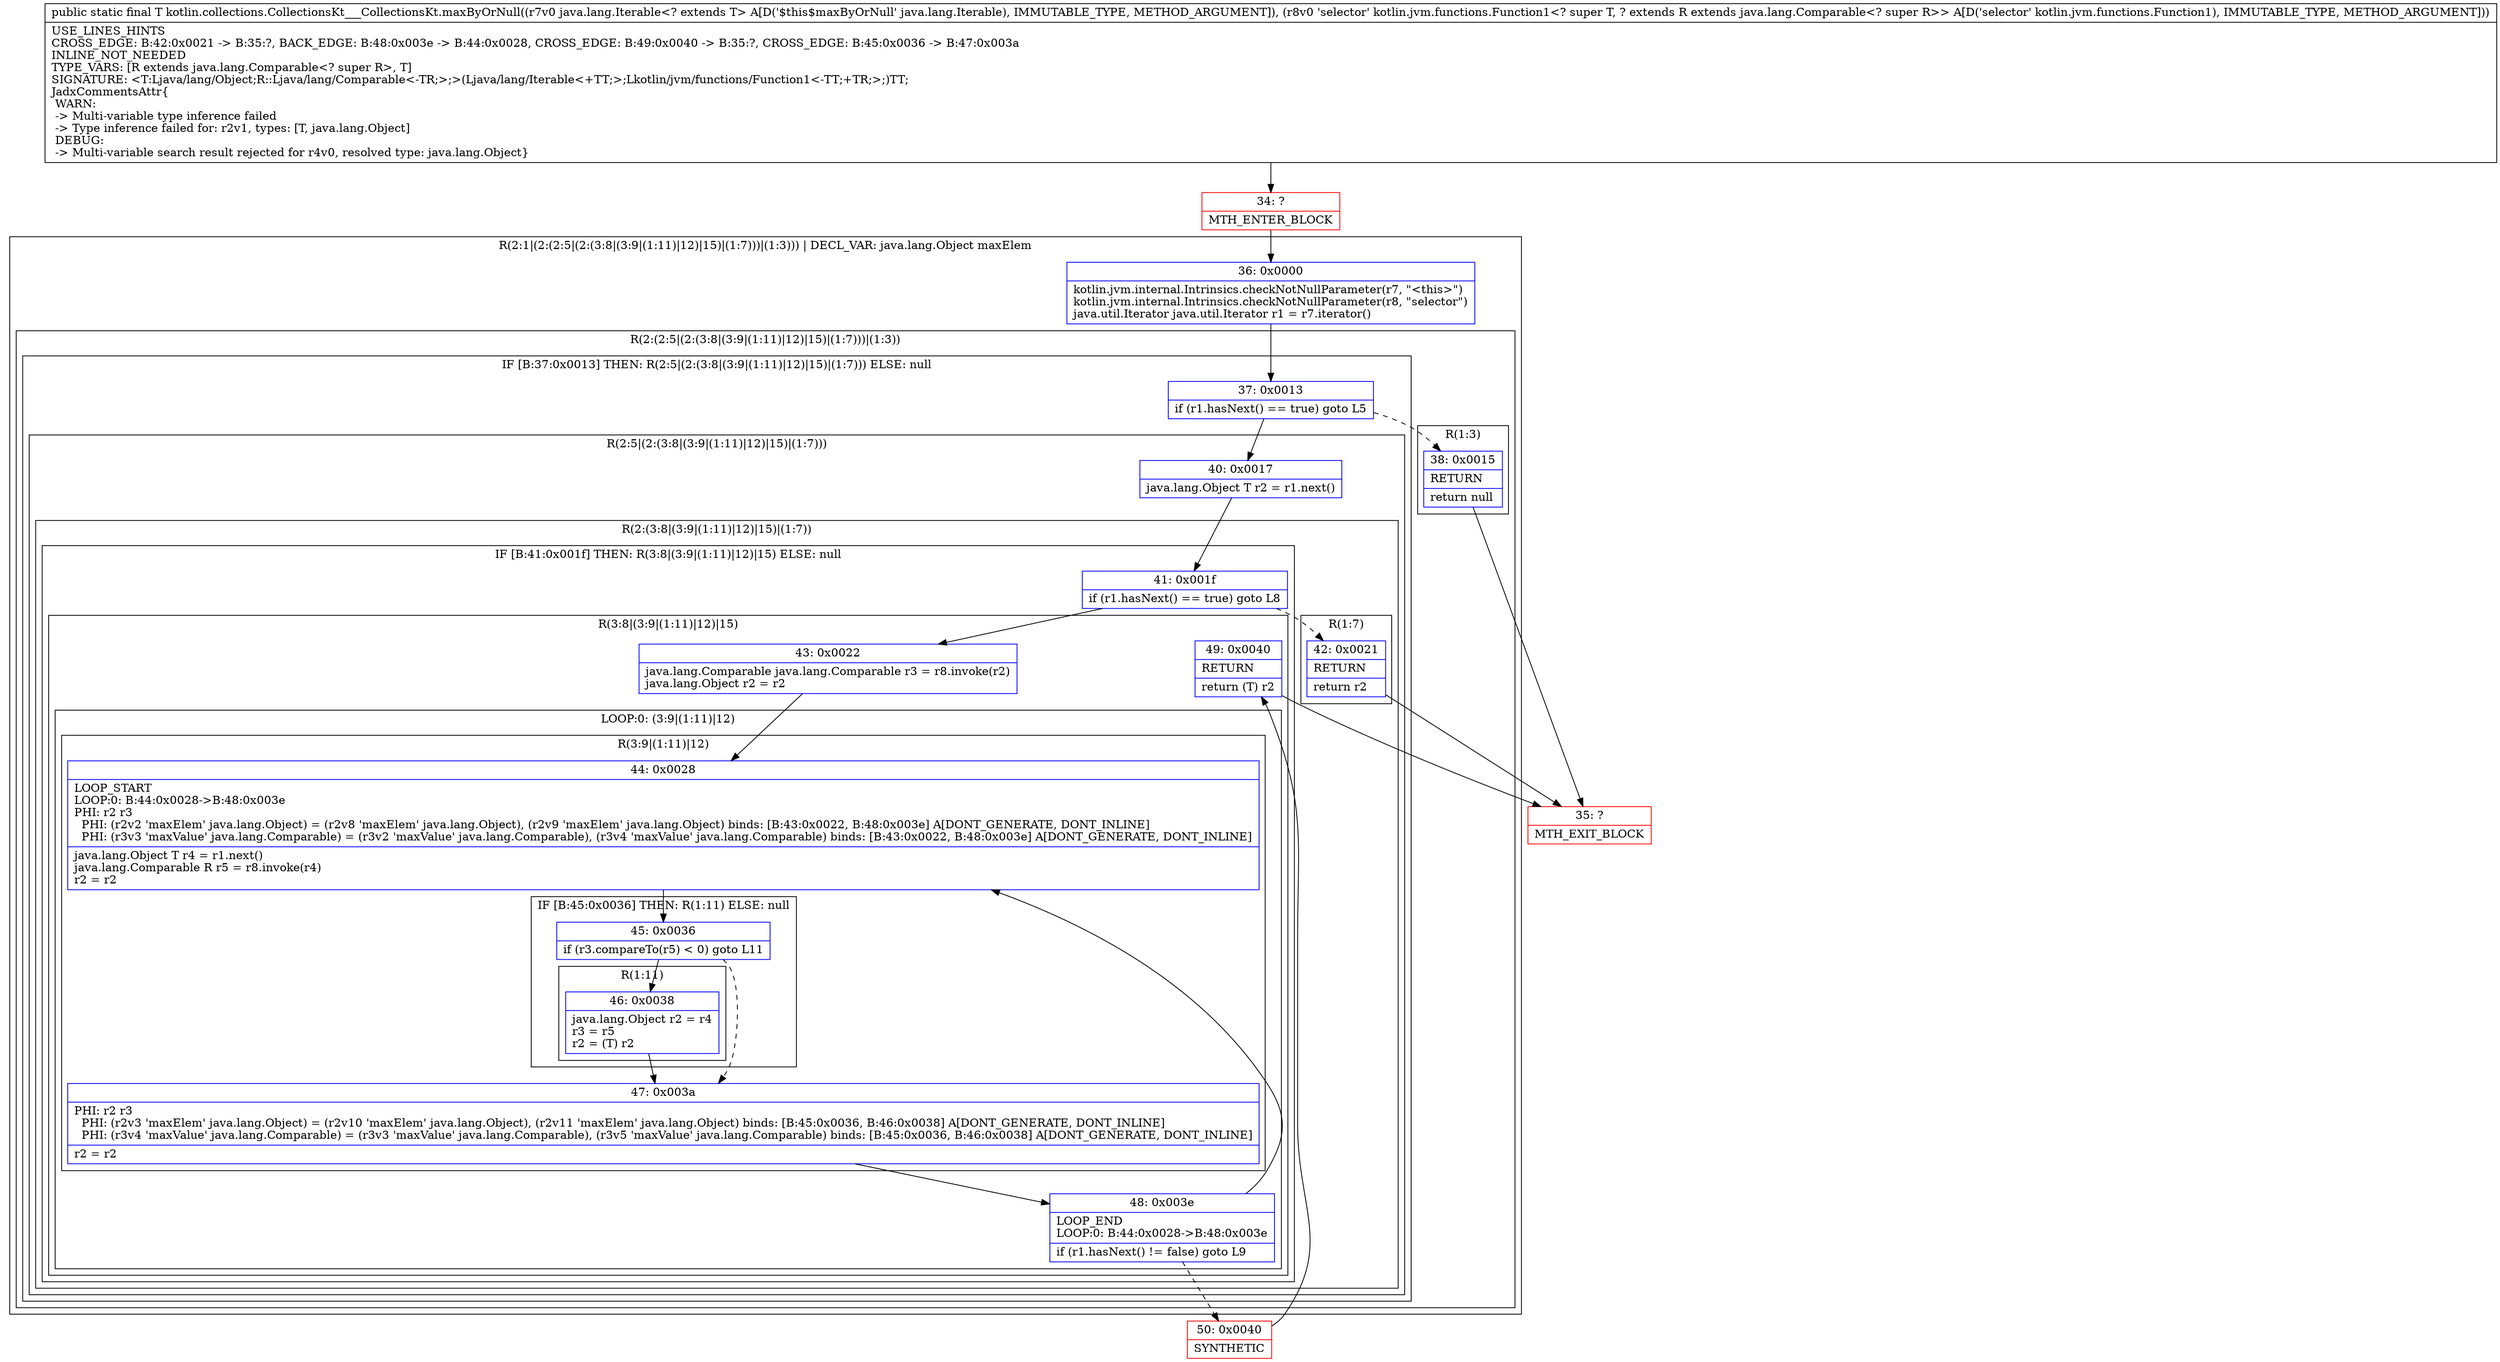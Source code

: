 digraph "CFG forkotlin.collections.CollectionsKt___CollectionsKt.maxByOrNull(Ljava\/lang\/Iterable;Lkotlin\/jvm\/functions\/Function1;)Ljava\/lang\/Object;" {
subgraph cluster_Region_1826569511 {
label = "R(2:1|(2:(2:5|(2:(3:8|(3:9|(1:11)|12)|15)|(1:7)))|(1:3))) | DECL_VAR: java.lang.Object maxElem\l";
node [shape=record,color=blue];
Node_36 [shape=record,label="{36\:\ 0x0000|kotlin.jvm.internal.Intrinsics.checkNotNullParameter(r7, \"\<this\>\")\lkotlin.jvm.internal.Intrinsics.checkNotNullParameter(r8, \"selector\")\ljava.util.Iterator java.util.Iterator r1 = r7.iterator()\l}"];
subgraph cluster_Region_1469742007 {
label = "R(2:(2:5|(2:(3:8|(3:9|(1:11)|12)|15)|(1:7)))|(1:3))";
node [shape=record,color=blue];
subgraph cluster_IfRegion_416364422 {
label = "IF [B:37:0x0013] THEN: R(2:5|(2:(3:8|(3:9|(1:11)|12)|15)|(1:7))) ELSE: null";
node [shape=record,color=blue];
Node_37 [shape=record,label="{37\:\ 0x0013|if (r1.hasNext() == true) goto L5\l}"];
subgraph cluster_Region_199904427 {
label = "R(2:5|(2:(3:8|(3:9|(1:11)|12)|15)|(1:7)))";
node [shape=record,color=blue];
Node_40 [shape=record,label="{40\:\ 0x0017|java.lang.Object T r2 = r1.next()\l}"];
subgraph cluster_Region_1392815381 {
label = "R(2:(3:8|(3:9|(1:11)|12)|15)|(1:7))";
node [shape=record,color=blue];
subgraph cluster_IfRegion_600322765 {
label = "IF [B:41:0x001f] THEN: R(3:8|(3:9|(1:11)|12)|15) ELSE: null";
node [shape=record,color=blue];
Node_41 [shape=record,label="{41\:\ 0x001f|if (r1.hasNext() == true) goto L8\l}"];
subgraph cluster_Region_2118248087 {
label = "R(3:8|(3:9|(1:11)|12)|15)";
node [shape=record,color=blue];
Node_43 [shape=record,label="{43\:\ 0x0022|java.lang.Comparable java.lang.Comparable r3 = r8.invoke(r2)\ljava.lang.Object r2 = r2\l}"];
subgraph cluster_LoopRegion_912983446 {
label = "LOOP:0: (3:9|(1:11)|12)";
node [shape=record,color=blue];
Node_48 [shape=record,label="{48\:\ 0x003e|LOOP_END\lLOOP:0: B:44:0x0028\-\>B:48:0x003e\l|if (r1.hasNext() != false) goto L9\l}"];
subgraph cluster_Region_664238554 {
label = "R(3:9|(1:11)|12)";
node [shape=record,color=blue];
Node_44 [shape=record,label="{44\:\ 0x0028|LOOP_START\lLOOP:0: B:44:0x0028\-\>B:48:0x003e\lPHI: r2 r3 \l  PHI: (r2v2 'maxElem' java.lang.Object) = (r2v8 'maxElem' java.lang.Object), (r2v9 'maxElem' java.lang.Object) binds: [B:43:0x0022, B:48:0x003e] A[DONT_GENERATE, DONT_INLINE]\l  PHI: (r3v3 'maxValue' java.lang.Comparable) = (r3v2 'maxValue' java.lang.Comparable), (r3v4 'maxValue' java.lang.Comparable) binds: [B:43:0x0022, B:48:0x003e] A[DONT_GENERATE, DONT_INLINE]\l|java.lang.Object T r4 = r1.next()\ljava.lang.Comparable R r5 = r8.invoke(r4)\lr2 = r2\l}"];
subgraph cluster_IfRegion_1846669901 {
label = "IF [B:45:0x0036] THEN: R(1:11) ELSE: null";
node [shape=record,color=blue];
Node_45 [shape=record,label="{45\:\ 0x0036|if (r3.compareTo(r5) \< 0) goto L11\l}"];
subgraph cluster_Region_1926503524 {
label = "R(1:11)";
node [shape=record,color=blue];
Node_46 [shape=record,label="{46\:\ 0x0038|java.lang.Object r2 = r4\lr3 = r5\lr2 = (T) r2\l}"];
}
}
Node_47 [shape=record,label="{47\:\ 0x003a|PHI: r2 r3 \l  PHI: (r2v3 'maxElem' java.lang.Object) = (r2v10 'maxElem' java.lang.Object), (r2v11 'maxElem' java.lang.Object) binds: [B:45:0x0036, B:46:0x0038] A[DONT_GENERATE, DONT_INLINE]\l  PHI: (r3v4 'maxValue' java.lang.Comparable) = (r3v3 'maxValue' java.lang.Comparable), (r3v5 'maxValue' java.lang.Comparable) binds: [B:45:0x0036, B:46:0x0038] A[DONT_GENERATE, DONT_INLINE]\l|r2 = r2\l}"];
}
}
Node_49 [shape=record,label="{49\:\ 0x0040|RETURN\l|return (T) r2\l}"];
}
}
subgraph cluster_Region_478014920 {
label = "R(1:7)";
node [shape=record,color=blue];
Node_42 [shape=record,label="{42\:\ 0x0021|RETURN\l|return r2\l}"];
}
}
}
}
subgraph cluster_Region_1511635023 {
label = "R(1:3)";
node [shape=record,color=blue];
Node_38 [shape=record,label="{38\:\ 0x0015|RETURN\l|return null\l}"];
}
}
}
Node_34 [shape=record,color=red,label="{34\:\ ?|MTH_ENTER_BLOCK\l}"];
Node_35 [shape=record,color=red,label="{35\:\ ?|MTH_EXIT_BLOCK\l}"];
Node_50 [shape=record,color=red,label="{50\:\ 0x0040|SYNTHETIC\l}"];
MethodNode[shape=record,label="{public static final T kotlin.collections.CollectionsKt___CollectionsKt.maxByOrNull((r7v0 java.lang.Iterable\<? extends T\> A[D('$this$maxByOrNull' java.lang.Iterable), IMMUTABLE_TYPE, METHOD_ARGUMENT]), (r8v0 'selector' kotlin.jvm.functions.Function1\<? super T, ? extends R extends java.lang.Comparable\<? super R\>\> A[D('selector' kotlin.jvm.functions.Function1), IMMUTABLE_TYPE, METHOD_ARGUMENT]))  | USE_LINES_HINTS\lCROSS_EDGE: B:42:0x0021 \-\> B:35:?, BACK_EDGE: B:48:0x003e \-\> B:44:0x0028, CROSS_EDGE: B:49:0x0040 \-\> B:35:?, CROSS_EDGE: B:45:0x0036 \-\> B:47:0x003a\lINLINE_NOT_NEEDED\lTYPE_VARS: [R extends java.lang.Comparable\<? super R\>, T]\lSIGNATURE: \<T:Ljava\/lang\/Object;R::Ljava\/lang\/Comparable\<\-TR;\>;\>(Ljava\/lang\/Iterable\<+TT;\>;Lkotlin\/jvm\/functions\/Function1\<\-TT;+TR;\>;)TT;\lJadxCommentsAttr\{\l WARN: \l \-\> Multi\-variable type inference failed\l \-\> Type inference failed for: r2v1, types: [T, java.lang.Object]\l DEBUG: \l \-\> Multi\-variable search result rejected for r4v0, resolved type: java.lang.Object\}\l}"];
MethodNode -> Node_34;Node_36 -> Node_37;
Node_37 -> Node_38[style=dashed];
Node_37 -> Node_40;
Node_40 -> Node_41;
Node_41 -> Node_42[style=dashed];
Node_41 -> Node_43;
Node_43 -> Node_44;
Node_48 -> Node_44;
Node_48 -> Node_50[style=dashed];
Node_44 -> Node_45;
Node_45 -> Node_46;
Node_45 -> Node_47[style=dashed];
Node_46 -> Node_47;
Node_47 -> Node_48;
Node_49 -> Node_35;
Node_42 -> Node_35;
Node_38 -> Node_35;
Node_34 -> Node_36;
Node_50 -> Node_49;
}

